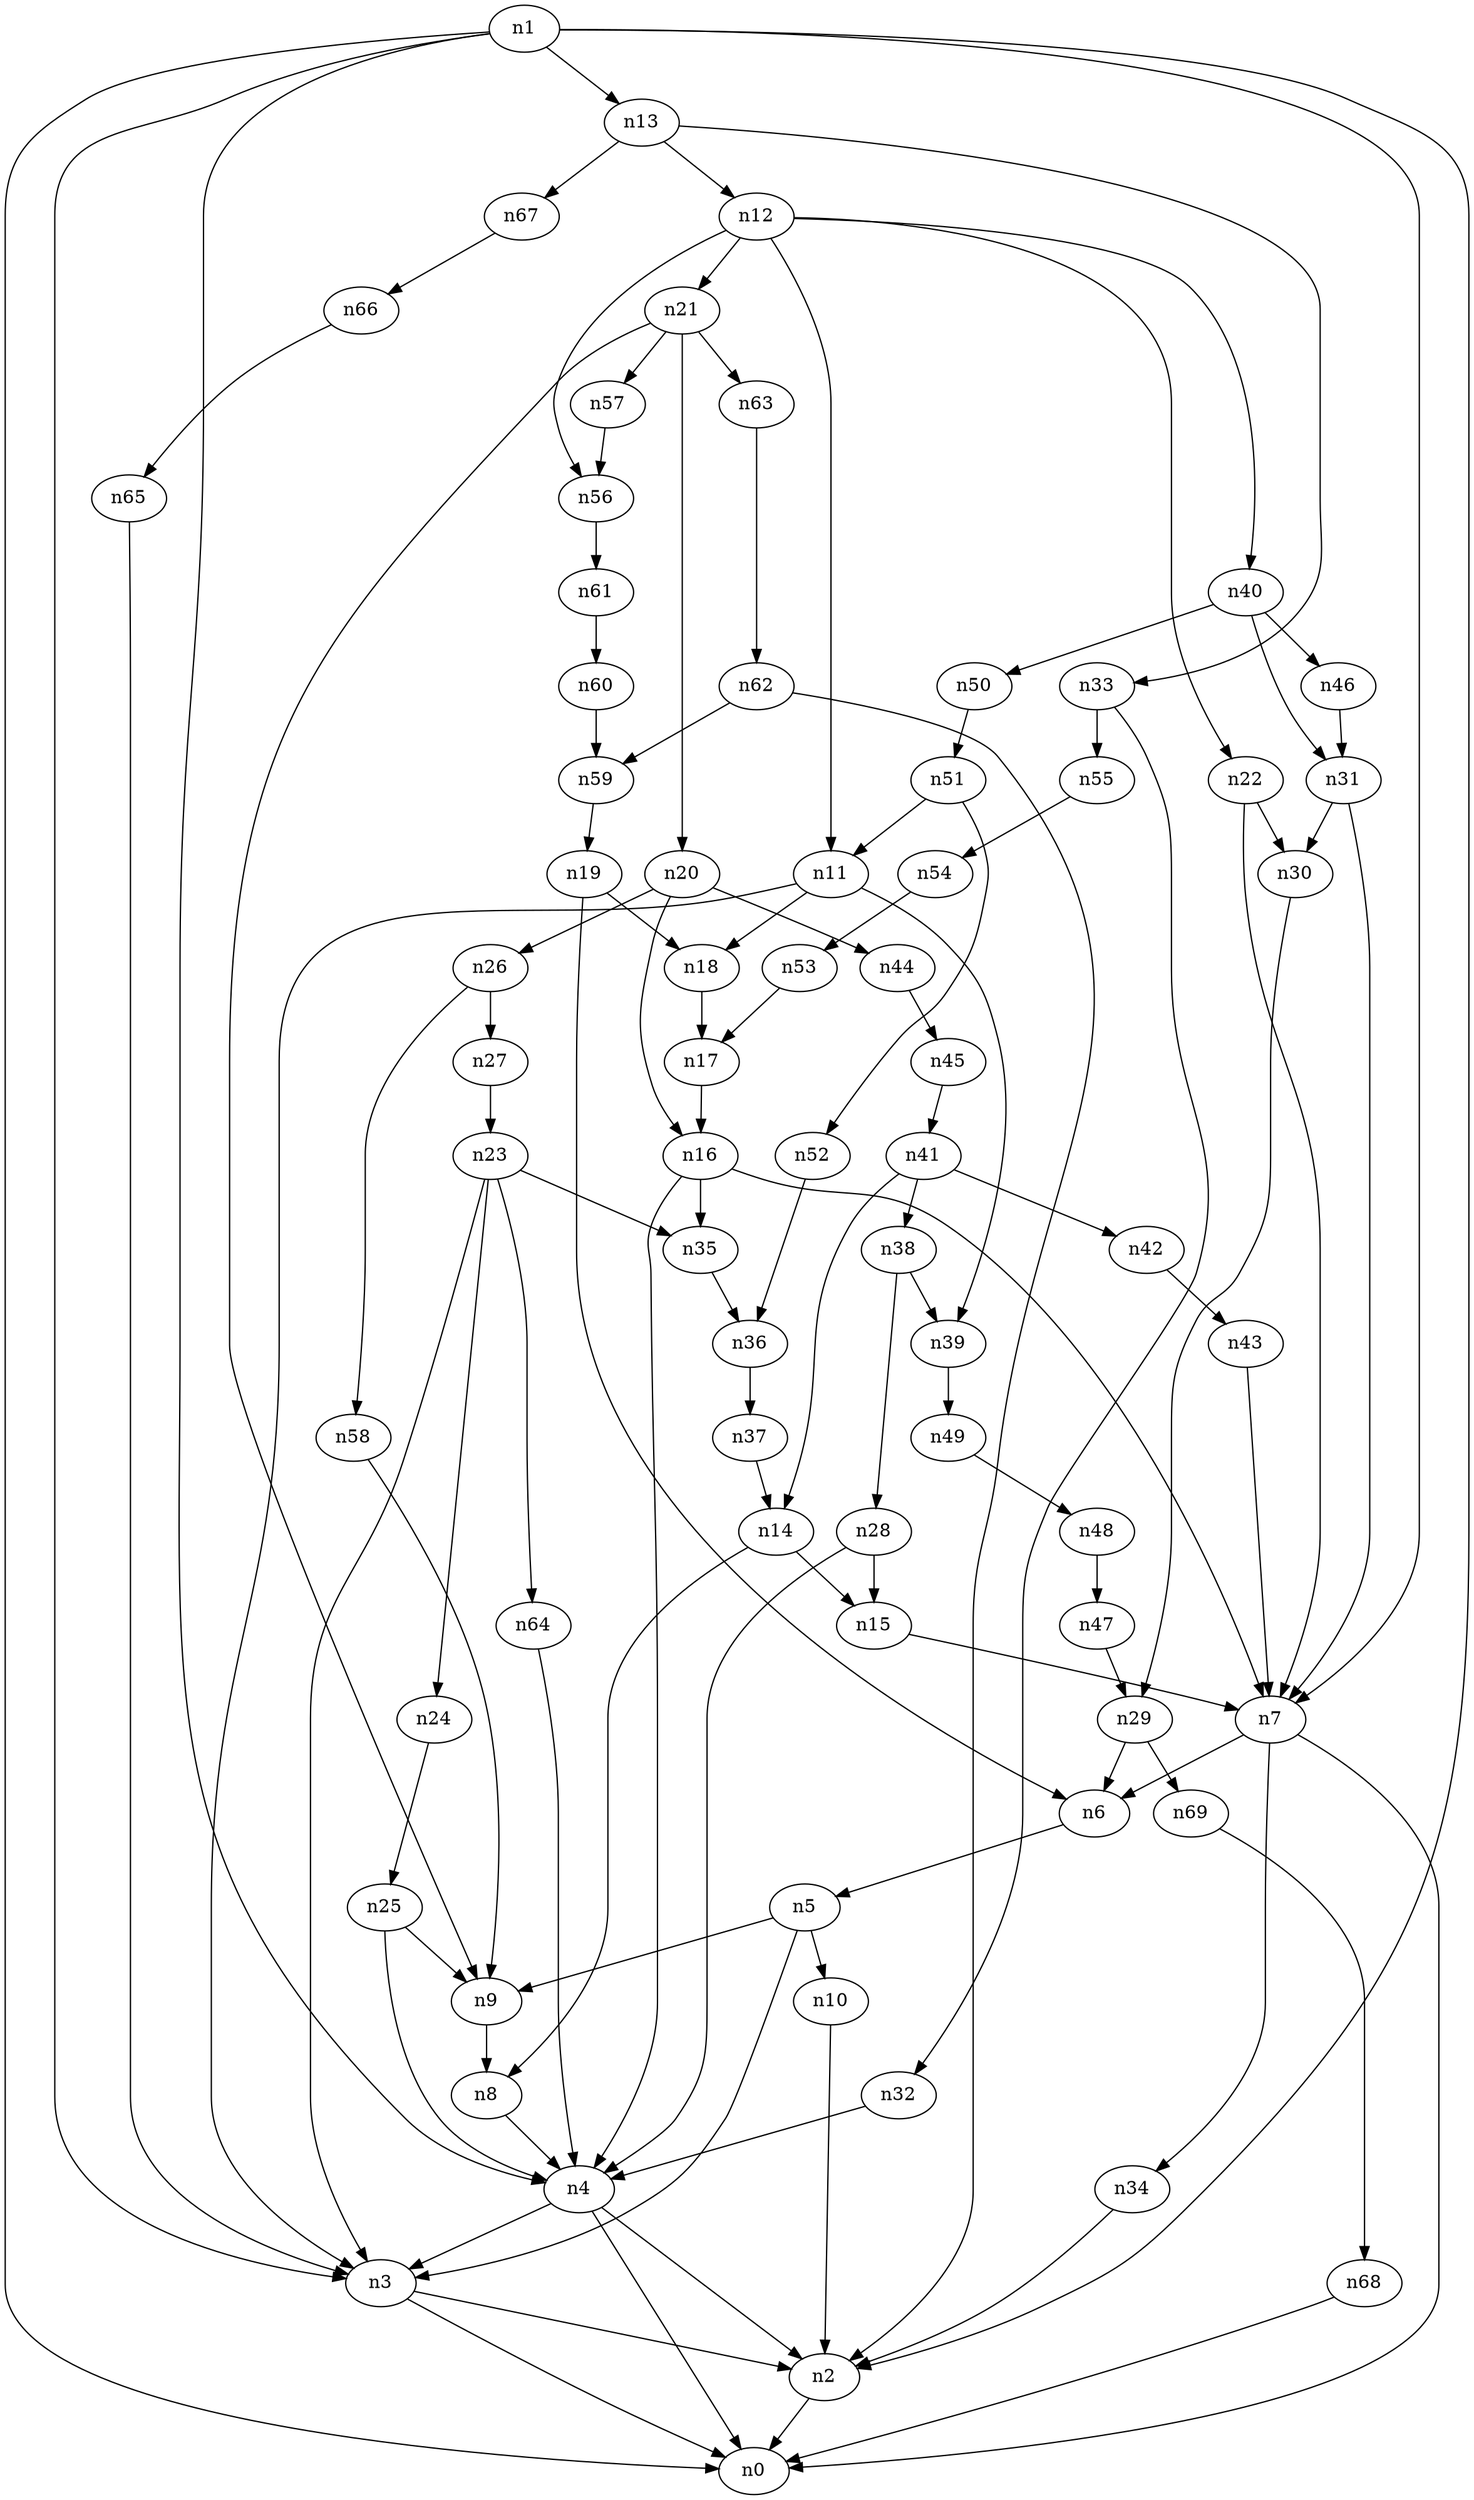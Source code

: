 digraph G {
	n1 -> n0	 [_graphml_id=e0];
	n1 -> n2	 [_graphml_id=e1];
	n1 -> n3	 [_graphml_id=e6];
	n1 -> n4	 [_graphml_id=e9];
	n1 -> n7	 [_graphml_id=e19];
	n1 -> n13	 [_graphml_id=e23];
	n2 -> n0	 [_graphml_id=e5];
	n3 -> n0	 [_graphml_id=e8];
	n3 -> n2	 [_graphml_id=e2];
	n4 -> n0	 [_graphml_id=e4];
	n4 -> n2	 [_graphml_id=e7];
	n4 -> n3	 [_graphml_id=e3];
	n5 -> n3	 [_graphml_id=e10];
	n5 -> n9	 [_graphml_id=e16];
	n5 -> n10	 [_graphml_id=e17];
	n6 -> n5	 [_graphml_id=e11];
	n7 -> n0	 [_graphml_id=e13];
	n7 -> n6	 [_graphml_id=e12];
	n7 -> n34	 [_graphml_id=e56];
	n8 -> n4	 [_graphml_id=e14];
	n9 -> n8	 [_graphml_id=e15];
	n10 -> n2	 [_graphml_id=e18];
	n11 -> n3	 [_graphml_id=e20];
	n11 -> n18	 [_graphml_id=e48];
	n11 -> n39	 [_graphml_id=e65];
	n12 -> n11	 [_graphml_id=e21];
	n12 -> n21	 [_graphml_id=e38];
	n12 -> n22	 [_graphml_id=e37];
	n12 -> n40	 [_graphml_id=e67];
	n12 -> n56	 [_graphml_id=e92];
	n13 -> n12	 [_graphml_id=e22];
	n13 -> n33	 [_graphml_id=e55];
	n13 -> n67	 [_graphml_id=e111];
	n14 -> n8	 [_graphml_id=e24];
	n14 -> n15	 [_graphml_id=e25];
	n15 -> n7	 [_graphml_id=e26];
	n16 -> n4	 [_graphml_id=e28];
	n16 -> n7	 [_graphml_id=e27];
	n16 -> n35	 [_graphml_id=e59];
	n17 -> n16	 [_graphml_id=e29];
	n18 -> n17	 [_graphml_id=e30];
	n19 -> n6	 [_graphml_id=e32];
	n19 -> n18	 [_graphml_id=e31];
	n20 -> n16	 [_graphml_id=e33];
	n20 -> n26	 [_graphml_id=e43];
	n20 -> n44	 [_graphml_id=e72];
	n21 -> n9	 [_graphml_id=e35];
	n21 -> n20	 [_graphml_id=e34];
	n21 -> n57	 [_graphml_id=e94];
	n21 -> n63	 [_graphml_id=e104];
	n22 -> n7	 [_graphml_id=e36];
	n22 -> n30	 [_graphml_id=e58];
	n23 -> n3	 [_graphml_id=e39];
	n23 -> n24	 [_graphml_id=e40];
	n23 -> n35	 [_graphml_id=e77];
	n23 -> n64	 [_graphml_id=e105];
	n24 -> n25	 [_graphml_id=e41];
	n25 -> n4	 [_graphml_id=e42];
	n25 -> n9	 [_graphml_id=e97];
	n26 -> n27	 [_graphml_id=e44];
	n26 -> n58	 [_graphml_id=e96];
	n27 -> n23	 [_graphml_id=e45];
	n28 -> n4	 [_graphml_id=e47];
	n28 -> n15	 [_graphml_id=e46];
	n29 -> n6	 [_graphml_id=e49];
	n29 -> n69	 [_graphml_id=e114];
	n30 -> n29	 [_graphml_id=e50];
	n31 -> n7	 [_graphml_id=e52];
	n31 -> n30	 [_graphml_id=e51];
	n32 -> n4	 [_graphml_id=e53];
	n33 -> n32	 [_graphml_id=e54];
	n33 -> n55	 [_graphml_id=e91];
	n34 -> n2	 [_graphml_id=e57];
	n35 -> n36	 [_graphml_id=e60];
	n36 -> n37	 [_graphml_id=e61];
	n37 -> n14	 [_graphml_id=e62];
	n38 -> n28	 [_graphml_id=e63];
	n38 -> n39	 [_graphml_id=e64];
	n39 -> n49	 [_graphml_id=e81];
	n40 -> n31	 [_graphml_id=e66];
	n40 -> n46	 [_graphml_id=e76];
	n40 -> n50	 [_graphml_id=e82];
	n41 -> n14	 [_graphml_id=e68];
	n41 -> n38	 [_graphml_id=e87];
	n41 -> n42	 [_graphml_id=e69];
	n42 -> n43	 [_graphml_id=e70];
	n43 -> n7	 [_graphml_id=e71];
	n44 -> n45	 [_graphml_id=e73];
	n45 -> n41	 [_graphml_id=e74];
	n46 -> n31	 [_graphml_id=e75];
	n47 -> n29	 [_graphml_id=e78];
	n48 -> n47	 [_graphml_id=e79];
	n49 -> n48	 [_graphml_id=e80];
	n50 -> n51	 [_graphml_id=e83];
	n51 -> n11	 [_graphml_id=e84];
	n51 -> n52	 [_graphml_id=e85];
	n52 -> n36	 [_graphml_id=e86];
	n53 -> n17	 [_graphml_id=e88];
	n54 -> n53	 [_graphml_id=e89];
	n55 -> n54	 [_graphml_id=e90];
	n56 -> n61	 [_graphml_id=e101];
	n57 -> n56	 [_graphml_id=e93];
	n58 -> n9	 [_graphml_id=e95];
	n59 -> n19	 [_graphml_id=e98];
	n60 -> n59	 [_graphml_id=e99];
	n61 -> n60	 [_graphml_id=e100];
	n62 -> n2	 [_graphml_id=e102];
	n62 -> n59	 [_graphml_id=e107];
	n63 -> n62	 [_graphml_id=e103];
	n64 -> n4	 [_graphml_id=e106];
	n65 -> n3	 [_graphml_id=e108];
	n66 -> n65	 [_graphml_id=e109];
	n67 -> n66	 [_graphml_id=e110];
	n68 -> n0	 [_graphml_id=e112];
	n69 -> n68	 [_graphml_id=e113];
}
